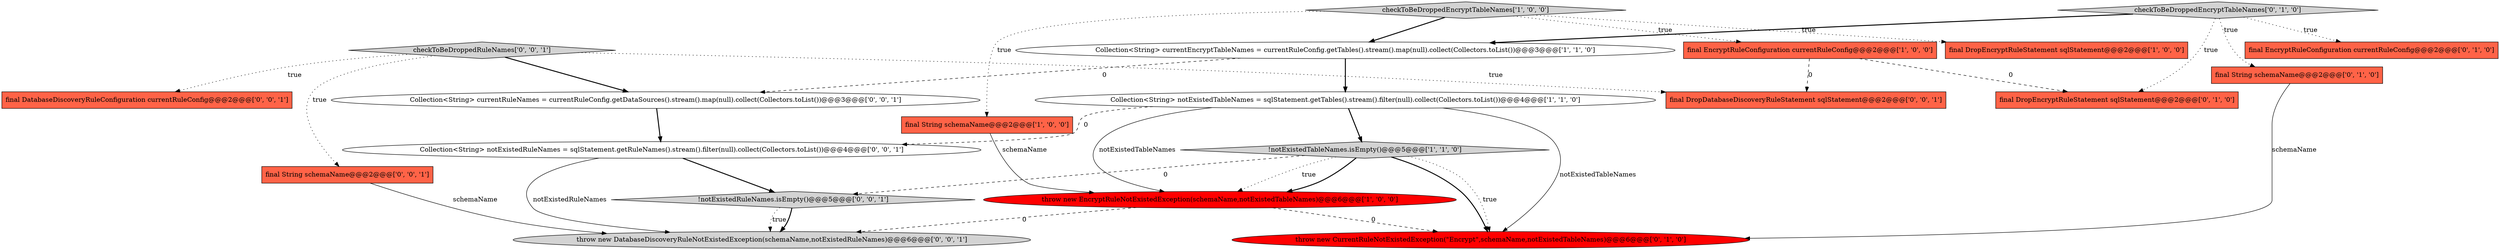 digraph {
16 [style = filled, label = "Collection<String> notExistedRuleNames = sqlStatement.getRuleNames().stream().filter(null).collect(Collectors.toList())@@@4@@@['0', '0', '1']", fillcolor = white, shape = ellipse image = "AAA0AAABBB3BBB"];
3 [style = filled, label = "final EncryptRuleConfiguration currentRuleConfig@@@2@@@['1', '0', '0']", fillcolor = tomato, shape = box image = "AAA1AAABBB1BBB"];
2 [style = filled, label = "!notExistedTableNames.isEmpty()@@@5@@@['1', '1', '0']", fillcolor = lightgray, shape = diamond image = "AAA0AAABBB1BBB"];
7 [style = filled, label = "throw new EncryptRuleNotExistedException(schemaName,notExistedTableNames)@@@6@@@['1', '0', '0']", fillcolor = red, shape = ellipse image = "AAA1AAABBB1BBB"];
5 [style = filled, label = "checkToBeDroppedEncryptTableNames['1', '0', '0']", fillcolor = lightgray, shape = diamond image = "AAA0AAABBB1BBB"];
13 [style = filled, label = "!notExistedRuleNames.isEmpty()@@@5@@@['0', '0', '1']", fillcolor = lightgray, shape = diamond image = "AAA0AAABBB3BBB"];
11 [style = filled, label = "final String schemaName@@@2@@@['0', '1', '0']", fillcolor = tomato, shape = box image = "AAA0AAABBB2BBB"];
6 [style = filled, label = "Collection<String> notExistedTableNames = sqlStatement.getTables().stream().filter(null).collect(Collectors.toList())@@@4@@@['1', '1', '0']", fillcolor = white, shape = ellipse image = "AAA0AAABBB1BBB"];
17 [style = filled, label = "checkToBeDroppedRuleNames['0', '0', '1']", fillcolor = lightgray, shape = diamond image = "AAA0AAABBB3BBB"];
4 [style = filled, label = "Collection<String> currentEncryptTableNames = currentRuleConfig.getTables().stream().map(null).collect(Collectors.toList())@@@3@@@['1', '1', '0']", fillcolor = white, shape = ellipse image = "AAA0AAABBB1BBB"];
8 [style = filled, label = "final EncryptRuleConfiguration currentRuleConfig@@@2@@@['0', '1', '0']", fillcolor = tomato, shape = box image = "AAA0AAABBB2BBB"];
20 [style = filled, label = "throw new DatabaseDiscoveryRuleNotExistedException(schemaName,notExistedRuleNames)@@@6@@@['0', '0', '1']", fillcolor = lightgray, shape = ellipse image = "AAA0AAABBB3BBB"];
19 [style = filled, label = "final DropDatabaseDiscoveryRuleStatement sqlStatement@@@2@@@['0', '0', '1']", fillcolor = tomato, shape = box image = "AAA0AAABBB3BBB"];
10 [style = filled, label = "checkToBeDroppedEncryptTableNames['0', '1', '0']", fillcolor = lightgray, shape = diamond image = "AAA0AAABBB2BBB"];
12 [style = filled, label = "final DropEncryptRuleStatement sqlStatement@@@2@@@['0', '1', '0']", fillcolor = tomato, shape = box image = "AAA1AAABBB2BBB"];
14 [style = filled, label = "final DatabaseDiscoveryRuleConfiguration currentRuleConfig@@@2@@@['0', '0', '1']", fillcolor = tomato, shape = box image = "AAA0AAABBB3BBB"];
15 [style = filled, label = "final String schemaName@@@2@@@['0', '0', '1']", fillcolor = tomato, shape = box image = "AAA0AAABBB3BBB"];
18 [style = filled, label = "Collection<String> currentRuleNames = currentRuleConfig.getDataSources().stream().map(null).collect(Collectors.toList())@@@3@@@['0', '0', '1']", fillcolor = white, shape = ellipse image = "AAA0AAABBB3BBB"];
9 [style = filled, label = "throw new CurrentRuleNotExistedException(\"Encrypt\",schemaName,notExistedTableNames)@@@6@@@['0', '1', '0']", fillcolor = red, shape = ellipse image = "AAA1AAABBB2BBB"];
1 [style = filled, label = "final String schemaName@@@2@@@['1', '0', '0']", fillcolor = tomato, shape = box image = "AAA0AAABBB1BBB"];
0 [style = filled, label = "final DropEncryptRuleStatement sqlStatement@@@2@@@['1', '0', '0']", fillcolor = tomato, shape = box image = "AAA0AAABBB1BBB"];
4->18 [style = dashed, label="0"];
10->8 [style = dotted, label="true"];
16->13 [style = bold, label=""];
10->12 [style = dotted, label="true"];
4->6 [style = bold, label=""];
5->1 [style = dotted, label="true"];
13->20 [style = dotted, label="true"];
1->7 [style = solid, label="schemaName"];
17->14 [style = dotted, label="true"];
7->20 [style = dashed, label="0"];
6->9 [style = solid, label="notExistedTableNames"];
5->0 [style = dotted, label="true"];
2->9 [style = bold, label=""];
5->3 [style = dotted, label="true"];
11->9 [style = solid, label="schemaName"];
3->19 [style = dashed, label="0"];
16->20 [style = solid, label="notExistedRuleNames"];
6->2 [style = bold, label=""];
6->16 [style = dashed, label="0"];
17->15 [style = dotted, label="true"];
2->9 [style = dotted, label="true"];
3->12 [style = dashed, label="0"];
10->11 [style = dotted, label="true"];
7->9 [style = dashed, label="0"];
2->13 [style = dashed, label="0"];
2->7 [style = dotted, label="true"];
5->4 [style = bold, label=""];
17->19 [style = dotted, label="true"];
10->4 [style = bold, label=""];
2->7 [style = bold, label=""];
6->7 [style = solid, label="notExistedTableNames"];
15->20 [style = solid, label="schemaName"];
17->18 [style = bold, label=""];
13->20 [style = bold, label=""];
18->16 [style = bold, label=""];
}
